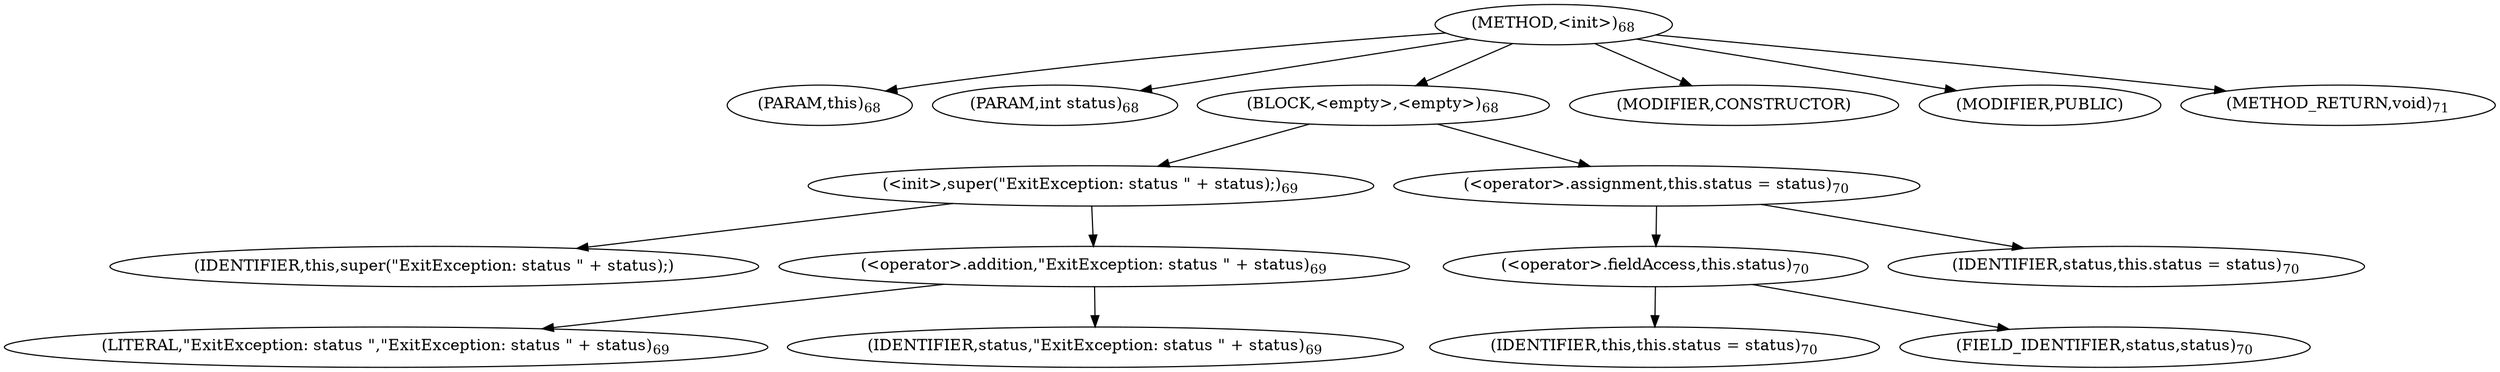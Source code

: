 digraph "&lt;init&gt;" {  
"33" [label = <(METHOD,&lt;init&gt;)<SUB>68</SUB>> ]
"4" [label = <(PARAM,this)<SUB>68</SUB>> ]
"34" [label = <(PARAM,int status)<SUB>68</SUB>> ]
"35" [label = <(BLOCK,&lt;empty&gt;,&lt;empty&gt;)<SUB>68</SUB>> ]
"36" [label = <(&lt;init&gt;,super(&quot;ExitException: status &quot; + status);)<SUB>69</SUB>> ]
"3" [label = <(IDENTIFIER,this,super(&quot;ExitException: status &quot; + status);)> ]
"37" [label = <(&lt;operator&gt;.addition,&quot;ExitException: status &quot; + status)<SUB>69</SUB>> ]
"38" [label = <(LITERAL,&quot;ExitException: status &quot;,&quot;ExitException: status &quot; + status)<SUB>69</SUB>> ]
"39" [label = <(IDENTIFIER,status,&quot;ExitException: status &quot; + status)<SUB>69</SUB>> ]
"40" [label = <(&lt;operator&gt;.assignment,this.status = status)<SUB>70</SUB>> ]
"41" [label = <(&lt;operator&gt;.fieldAccess,this.status)<SUB>70</SUB>> ]
"5" [label = <(IDENTIFIER,this,this.status = status)<SUB>70</SUB>> ]
"42" [label = <(FIELD_IDENTIFIER,status,status)<SUB>70</SUB>> ]
"43" [label = <(IDENTIFIER,status,this.status = status)<SUB>70</SUB>> ]
"44" [label = <(MODIFIER,CONSTRUCTOR)> ]
"45" [label = <(MODIFIER,PUBLIC)> ]
"46" [label = <(METHOD_RETURN,void)<SUB>71</SUB>> ]
  "33" -> "4" 
  "33" -> "34" 
  "33" -> "35" 
  "33" -> "44" 
  "33" -> "45" 
  "33" -> "46" 
  "35" -> "36" 
  "35" -> "40" 
  "36" -> "3" 
  "36" -> "37" 
  "37" -> "38" 
  "37" -> "39" 
  "40" -> "41" 
  "40" -> "43" 
  "41" -> "5" 
  "41" -> "42" 
}
